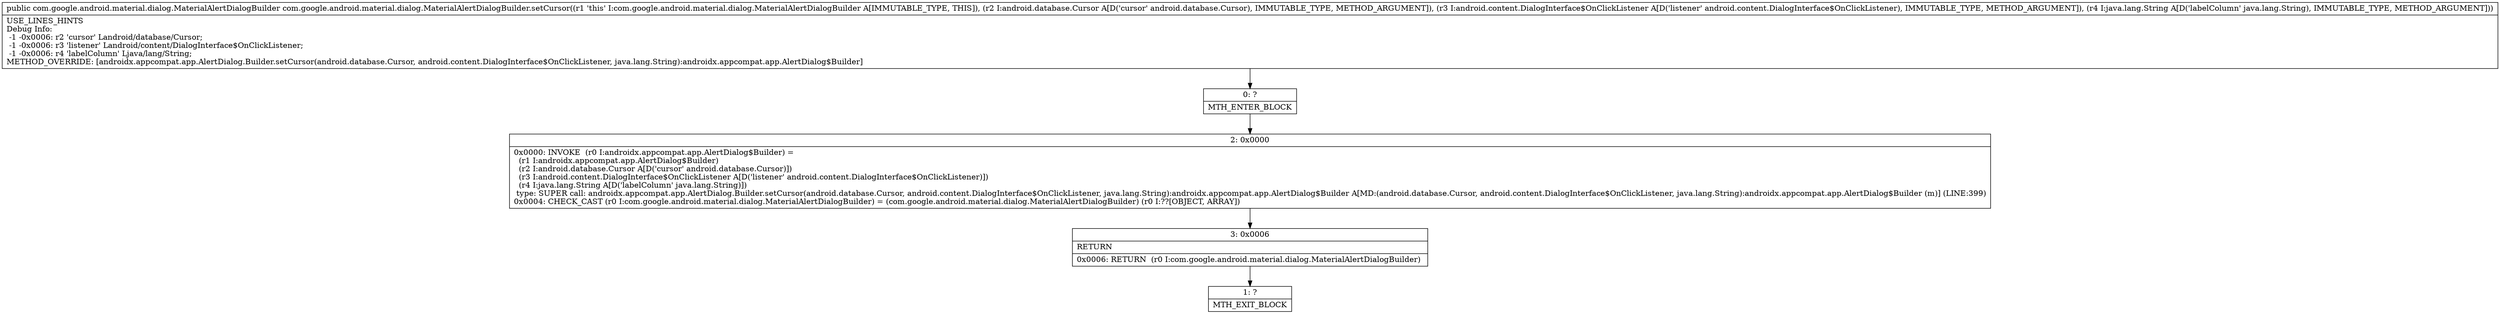 digraph "CFG forcom.google.android.material.dialog.MaterialAlertDialogBuilder.setCursor(Landroid\/database\/Cursor;Landroid\/content\/DialogInterface$OnClickListener;Ljava\/lang\/String;)Lcom\/google\/android\/material\/dialog\/MaterialAlertDialogBuilder;" {
Node_0 [shape=record,label="{0\:\ ?|MTH_ENTER_BLOCK\l}"];
Node_2 [shape=record,label="{2\:\ 0x0000|0x0000: INVOKE  (r0 I:androidx.appcompat.app.AlertDialog$Builder) = \l  (r1 I:androidx.appcompat.app.AlertDialog$Builder)\l  (r2 I:android.database.Cursor A[D('cursor' android.database.Cursor)])\l  (r3 I:android.content.DialogInterface$OnClickListener A[D('listener' android.content.DialogInterface$OnClickListener)])\l  (r4 I:java.lang.String A[D('labelColumn' java.lang.String)])\l type: SUPER call: androidx.appcompat.app.AlertDialog.Builder.setCursor(android.database.Cursor, android.content.DialogInterface$OnClickListener, java.lang.String):androidx.appcompat.app.AlertDialog$Builder A[MD:(android.database.Cursor, android.content.DialogInterface$OnClickListener, java.lang.String):androidx.appcompat.app.AlertDialog$Builder (m)] (LINE:399)\l0x0004: CHECK_CAST (r0 I:com.google.android.material.dialog.MaterialAlertDialogBuilder) = (com.google.android.material.dialog.MaterialAlertDialogBuilder) (r0 I:??[OBJECT, ARRAY]) \l}"];
Node_3 [shape=record,label="{3\:\ 0x0006|RETURN\l|0x0006: RETURN  (r0 I:com.google.android.material.dialog.MaterialAlertDialogBuilder) \l}"];
Node_1 [shape=record,label="{1\:\ ?|MTH_EXIT_BLOCK\l}"];
MethodNode[shape=record,label="{public com.google.android.material.dialog.MaterialAlertDialogBuilder com.google.android.material.dialog.MaterialAlertDialogBuilder.setCursor((r1 'this' I:com.google.android.material.dialog.MaterialAlertDialogBuilder A[IMMUTABLE_TYPE, THIS]), (r2 I:android.database.Cursor A[D('cursor' android.database.Cursor), IMMUTABLE_TYPE, METHOD_ARGUMENT]), (r3 I:android.content.DialogInterface$OnClickListener A[D('listener' android.content.DialogInterface$OnClickListener), IMMUTABLE_TYPE, METHOD_ARGUMENT]), (r4 I:java.lang.String A[D('labelColumn' java.lang.String), IMMUTABLE_TYPE, METHOD_ARGUMENT]))  | USE_LINES_HINTS\lDebug Info:\l  \-1 \-0x0006: r2 'cursor' Landroid\/database\/Cursor;\l  \-1 \-0x0006: r3 'listener' Landroid\/content\/DialogInterface$OnClickListener;\l  \-1 \-0x0006: r4 'labelColumn' Ljava\/lang\/String;\lMETHOD_OVERRIDE: [androidx.appcompat.app.AlertDialog.Builder.setCursor(android.database.Cursor, android.content.DialogInterface$OnClickListener, java.lang.String):androidx.appcompat.app.AlertDialog$Builder]\l}"];
MethodNode -> Node_0;Node_0 -> Node_2;
Node_2 -> Node_3;
Node_3 -> Node_1;
}

